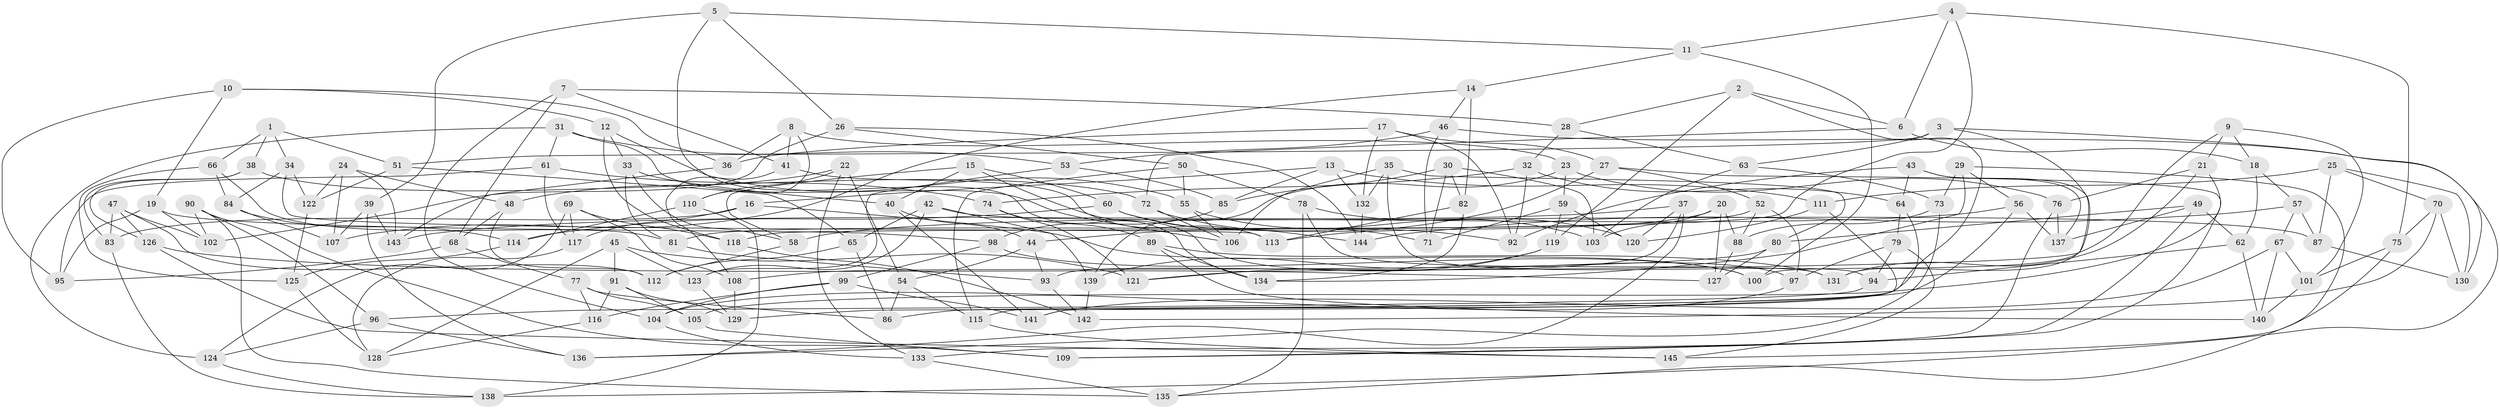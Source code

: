 // coarse degree distribution, {5: 0.13793103448275862, 4: 0.3448275862068966, 6: 0.10344827586206896, 3: 0.1724137931034483, 7: 0.05172413793103448, 8: 0.034482758620689655, 2: 0.017241379310344827, 14: 0.034482758620689655, 9: 0.05172413793103448, 11: 0.017241379310344827, 15: 0.017241379310344827, 10: 0.017241379310344827}
// Generated by graph-tools (version 1.1) at 2025/03/03/04/25 22:03:28]
// undirected, 145 vertices, 290 edges
graph export_dot {
graph [start="1"]
  node [color=gray90,style=filled];
  1;
  2;
  3;
  4;
  5;
  6;
  7;
  8;
  9;
  10;
  11;
  12;
  13;
  14;
  15;
  16;
  17;
  18;
  19;
  20;
  21;
  22;
  23;
  24;
  25;
  26;
  27;
  28;
  29;
  30;
  31;
  32;
  33;
  34;
  35;
  36;
  37;
  38;
  39;
  40;
  41;
  42;
  43;
  44;
  45;
  46;
  47;
  48;
  49;
  50;
  51;
  52;
  53;
  54;
  55;
  56;
  57;
  58;
  59;
  60;
  61;
  62;
  63;
  64;
  65;
  66;
  67;
  68;
  69;
  70;
  71;
  72;
  73;
  74;
  75;
  76;
  77;
  78;
  79;
  80;
  81;
  82;
  83;
  84;
  85;
  86;
  87;
  88;
  89;
  90;
  91;
  92;
  93;
  94;
  95;
  96;
  97;
  98;
  99;
  100;
  101;
  102;
  103;
  104;
  105;
  106;
  107;
  108;
  109;
  110;
  111;
  112;
  113;
  114;
  115;
  116;
  117;
  118;
  119;
  120;
  121;
  122;
  123;
  124;
  125;
  126;
  127;
  128;
  129;
  130;
  131;
  132;
  133;
  134;
  135;
  136;
  137;
  138;
  139;
  140;
  141;
  142;
  143;
  144;
  145;
  1 -- 38;
  1 -- 34;
  1 -- 51;
  1 -- 66;
  2 -- 28;
  2 -- 119;
  2 -- 6;
  2 -- 129;
  3 -- 51;
  3 -- 63;
  3 -- 100;
  3 -- 130;
  4 -- 118;
  4 -- 11;
  4 -- 75;
  4 -- 6;
  5 -- 26;
  5 -- 134;
  5 -- 39;
  5 -- 11;
  6 -- 18;
  6 -- 72;
  7 -- 41;
  7 -- 68;
  7 -- 104;
  7 -- 28;
  8 -- 36;
  8 -- 41;
  8 -- 23;
  8 -- 110;
  9 -- 101;
  9 -- 21;
  9 -- 121;
  9 -- 18;
  10 -- 36;
  10 -- 19;
  10 -- 95;
  10 -- 12;
  11 -- 100;
  11 -- 14;
  12 -- 55;
  12 -- 118;
  12 -- 33;
  13 -- 111;
  13 -- 132;
  13 -- 85;
  13 -- 16;
  14 -- 82;
  14 -- 107;
  14 -- 46;
  15 -- 97;
  15 -- 40;
  15 -- 58;
  15 -- 60;
  16 -- 83;
  16 -- 117;
  16 -- 100;
  17 -- 132;
  17 -- 36;
  17 -- 92;
  17 -- 27;
  18 -- 57;
  18 -- 62;
  19 -- 95;
  19 -- 102;
  19 -- 98;
  20 -- 103;
  20 -- 113;
  20 -- 88;
  20 -- 127;
  21 -- 76;
  21 -- 131;
  21 -- 105;
  22 -- 133;
  22 -- 48;
  22 -- 110;
  22 -- 54;
  23 -- 59;
  23 -- 139;
  23 -- 76;
  24 -- 143;
  24 -- 122;
  24 -- 107;
  24 -- 48;
  25 -- 87;
  25 -- 130;
  25 -- 70;
  25 -- 111;
  26 -- 50;
  26 -- 144;
  26 -- 102;
  27 -- 44;
  27 -- 109;
  27 -- 52;
  28 -- 63;
  28 -- 32;
  29 -- 135;
  29 -- 56;
  29 -- 73;
  29 -- 134;
  30 -- 85;
  30 -- 82;
  30 -- 71;
  30 -- 103;
  31 -- 124;
  31 -- 53;
  31 -- 106;
  31 -- 61;
  32 -- 64;
  32 -- 92;
  32 -- 74;
  33 -- 40;
  33 -- 58;
  33 -- 81;
  34 -- 84;
  34 -- 122;
  34 -- 113;
  35 -- 106;
  35 -- 94;
  35 -- 132;
  35 -- 80;
  36 -- 143;
  37 -- 143;
  37 -- 136;
  37 -- 93;
  37 -- 120;
  38 -- 72;
  38 -- 126;
  38 -- 83;
  39 -- 136;
  39 -- 107;
  39 -- 143;
  40 -- 44;
  40 -- 141;
  41 -- 113;
  41 -- 108;
  42 -- 139;
  42 -- 87;
  42 -- 123;
  42 -- 65;
  43 -- 131;
  43 -- 137;
  43 -- 92;
  43 -- 64;
  44 -- 93;
  44 -- 54;
  45 -- 123;
  45 -- 121;
  45 -- 91;
  45 -- 128;
  46 -- 53;
  46 -- 138;
  46 -- 71;
  47 -- 102;
  47 -- 112;
  47 -- 83;
  47 -- 126;
  48 -- 112;
  48 -- 68;
  49 -- 137;
  49 -- 109;
  49 -- 62;
  49 -- 80;
  50 -- 55;
  50 -- 78;
  50 -- 115;
  51 -- 65;
  51 -- 122;
  52 -- 81;
  52 -- 97;
  52 -- 88;
  53 -- 123;
  53 -- 85;
  54 -- 115;
  54 -- 86;
  55 -- 103;
  55 -- 106;
  56 -- 58;
  56 -- 137;
  56 -- 86;
  57 -- 144;
  57 -- 87;
  57 -- 67;
  58 -- 112;
  59 -- 119;
  59 -- 120;
  59 -- 71;
  60 -- 71;
  60 -- 114;
  60 -- 144;
  61 -- 95;
  61 -- 117;
  61 -- 74;
  62 -- 140;
  62 -- 94;
  63 -- 103;
  63 -- 73;
  64 -- 79;
  64 -- 115;
  65 -- 86;
  65 -- 112;
  66 -- 125;
  66 -- 84;
  66 -- 81;
  67 -- 140;
  67 -- 101;
  67 -- 141;
  68 -- 95;
  68 -- 77;
  69 -- 108;
  69 -- 118;
  69 -- 124;
  69 -- 117;
  70 -- 142;
  70 -- 130;
  70 -- 75;
  72 -- 106;
  72 -- 92;
  73 -- 136;
  73 -- 88;
  74 -- 121;
  74 -- 89;
  75 -- 101;
  75 -- 145;
  76 -- 133;
  76 -- 137;
  77 -- 116;
  77 -- 86;
  77 -- 105;
  78 -- 131;
  78 -- 120;
  78 -- 135;
  79 -- 145;
  79 -- 97;
  79 -- 94;
  80 -- 127;
  80 -- 108;
  81 -- 93;
  82 -- 113;
  82 -- 134;
  83 -- 138;
  84 -- 114;
  84 -- 107;
  85 -- 98;
  87 -- 130;
  88 -- 127;
  89 -- 131;
  89 -- 140;
  89 -- 134;
  90 -- 102;
  90 -- 135;
  90 -- 96;
  90 -- 109;
  91 -- 105;
  91 -- 129;
  91 -- 116;
  93 -- 142;
  94 -- 96;
  96 -- 124;
  96 -- 136;
  97 -- 104;
  98 -- 100;
  98 -- 99;
  99 -- 116;
  99 -- 104;
  99 -- 141;
  101 -- 140;
  104 -- 133;
  105 -- 109;
  108 -- 129;
  110 -- 114;
  110 -- 138;
  111 -- 120;
  111 -- 141;
  114 -- 125;
  115 -- 145;
  116 -- 128;
  117 -- 128;
  118 -- 142;
  119 -- 121;
  119 -- 139;
  122 -- 125;
  123 -- 129;
  124 -- 138;
  125 -- 128;
  126 -- 127;
  126 -- 145;
  132 -- 144;
  133 -- 135;
  139 -- 142;
}
